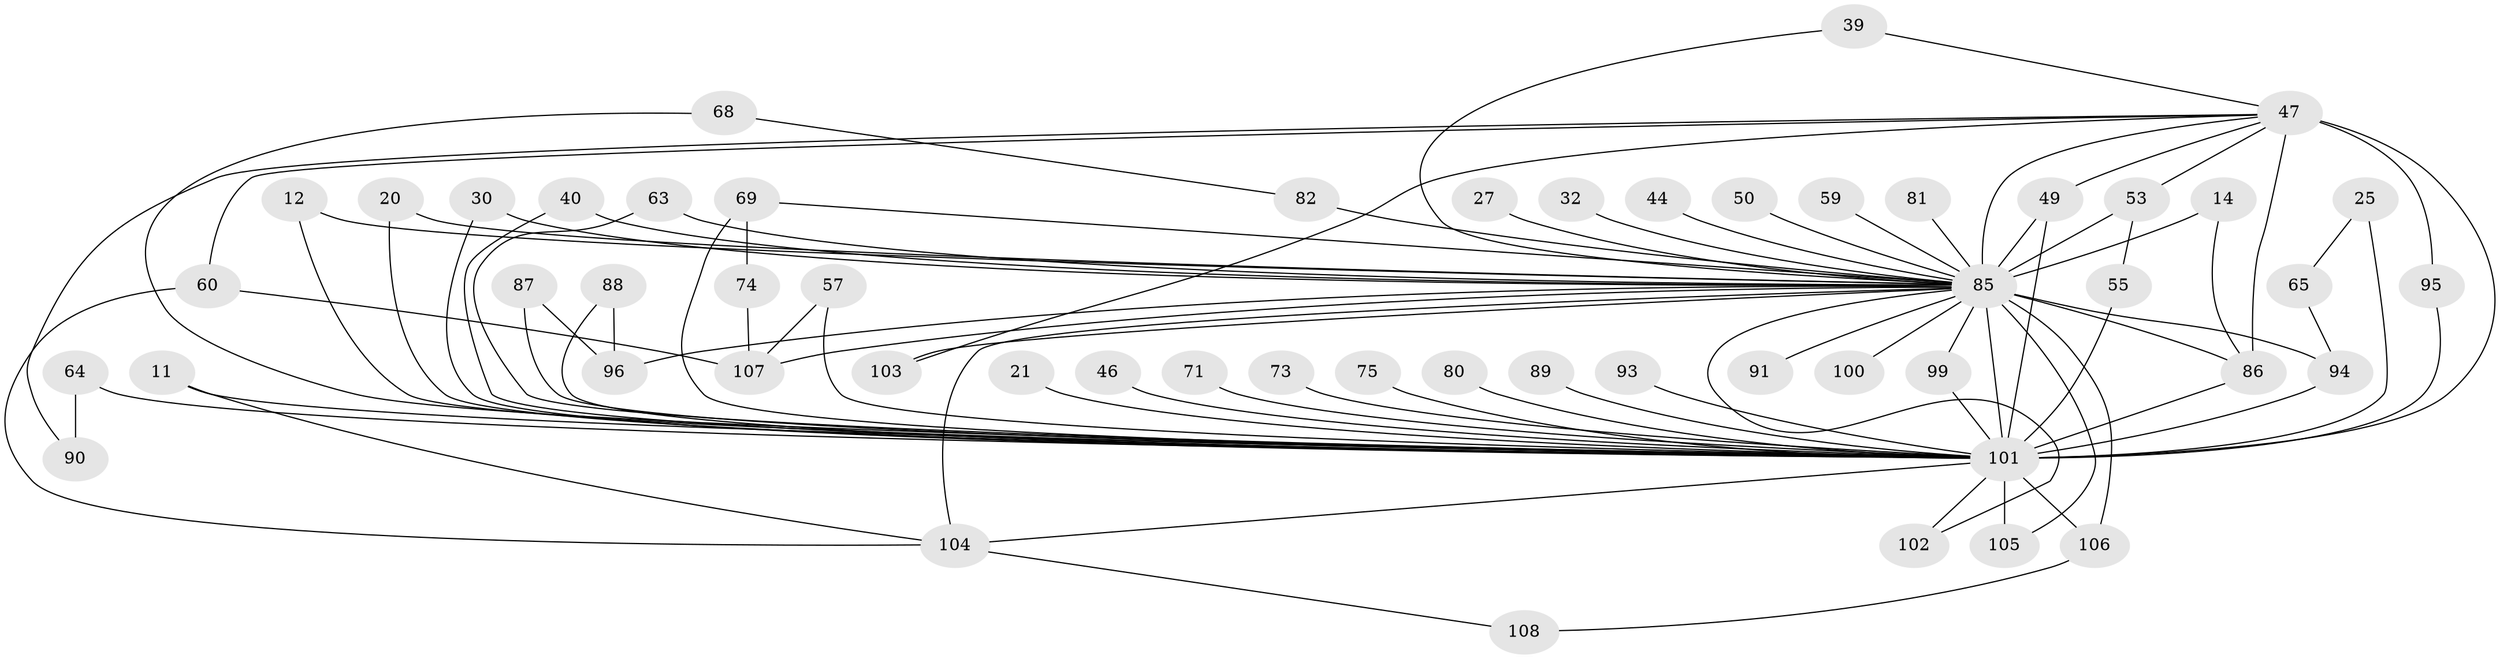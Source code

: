 // original degree distribution, {14: 0.009259259259259259, 25: 0.018518518518518517, 18: 0.018518518518518517, 28: 0.009259259259259259, 27: 0.009259259259259259, 26: 0.009259259259259259, 24: 0.018518518518518517, 3: 0.23148148148148148, 2: 0.5555555555555556, 4: 0.07407407407407407, 5: 0.037037037037037035, 6: 0.009259259259259259}
// Generated by graph-tools (version 1.1) at 2025/44/03/09/25 04:44:53]
// undirected, 54 vertices, 87 edges
graph export_dot {
graph [start="1"]
  node [color=gray90,style=filled];
  11;
  12;
  14;
  20;
  21;
  25;
  27;
  30;
  32;
  39;
  40 [super="+29"];
  44;
  46;
  47 [super="+18+34+45"];
  49 [super="+22"];
  50;
  53 [super="+17"];
  55;
  57;
  59;
  60 [super="+38"];
  63;
  64;
  65;
  68;
  69 [super="+67"];
  71;
  73;
  74;
  75 [super="+48"];
  80;
  81;
  82 [super="+76+79+41"];
  85 [super="+66+5"];
  86 [super="+56+83+16"];
  87;
  88;
  89;
  90;
  91;
  93;
  94 [super="+23+35+36"];
  95 [super="+84"];
  96 [super="+37"];
  99;
  100;
  101 [super="+98+72"];
  102 [super="+92"];
  103 [super="+78"];
  104 [super="+77"];
  105 [super="+33"];
  106 [super="+97"];
  107 [super="+24"];
  108;
  11 -- 101 [weight=2];
  11 -- 104;
  12 -- 85;
  12 -- 101;
  14 -- 85 [weight=2];
  14 -- 86;
  20 -- 85;
  20 -- 101;
  21 -- 101;
  25 -- 65;
  25 -- 101 [weight=2];
  27 -- 85;
  30 -- 85;
  30 -- 101;
  32 -- 85 [weight=2];
  39 -- 85;
  39 -- 47;
  40 -- 85;
  40 -- 101;
  44 -- 85;
  46 -- 101 [weight=2];
  47 -- 85 [weight=9];
  47 -- 103;
  47 -- 53;
  47 -- 86 [weight=2];
  47 -- 90;
  47 -- 95 [weight=2];
  47 -- 60;
  47 -- 101 [weight=13];
  47 -- 49;
  49 -- 85;
  49 -- 101 [weight=2];
  50 -- 85 [weight=2];
  53 -- 85 [weight=2];
  53 -- 55;
  55 -- 101;
  57 -- 107;
  57 -- 101;
  59 -- 85 [weight=2];
  60 -- 107;
  60 -- 104;
  63 -- 85;
  63 -- 101;
  64 -- 90;
  64 -- 101 [weight=2];
  65 -- 94;
  68 -- 82 [weight=2];
  68 -- 101 [weight=2];
  69 -- 85 [weight=2];
  69 -- 74;
  69 -- 101 [weight=3];
  71 -- 101;
  73 -- 101;
  74 -- 107;
  75 -- 101 [weight=3];
  80 -- 101;
  81 -- 85;
  82 -- 85 [weight=3];
  85 -- 91 [weight=2];
  85 -- 100 [weight=2];
  85 -- 106;
  85 -- 94 [weight=3];
  85 -- 96 [weight=3];
  85 -- 99;
  85 -- 105;
  85 -- 107 [weight=3];
  85 -- 101 [weight=21];
  85 -- 103;
  85 -- 102;
  85 -- 104 [weight=4];
  85 -- 86 [weight=2];
  86 -- 101 [weight=4];
  87 -- 96;
  87 -- 101;
  88 -- 96;
  88 -- 101;
  89 -- 101 [weight=2];
  93 -- 101 [weight=2];
  94 -- 101 [weight=2];
  95 -- 101 [weight=2];
  99 -- 101;
  101 -- 102;
  101 -- 104 [weight=2];
  101 -- 105 [weight=2];
  101 -- 106 [weight=2];
  104 -- 108;
  106 -- 108;
}
